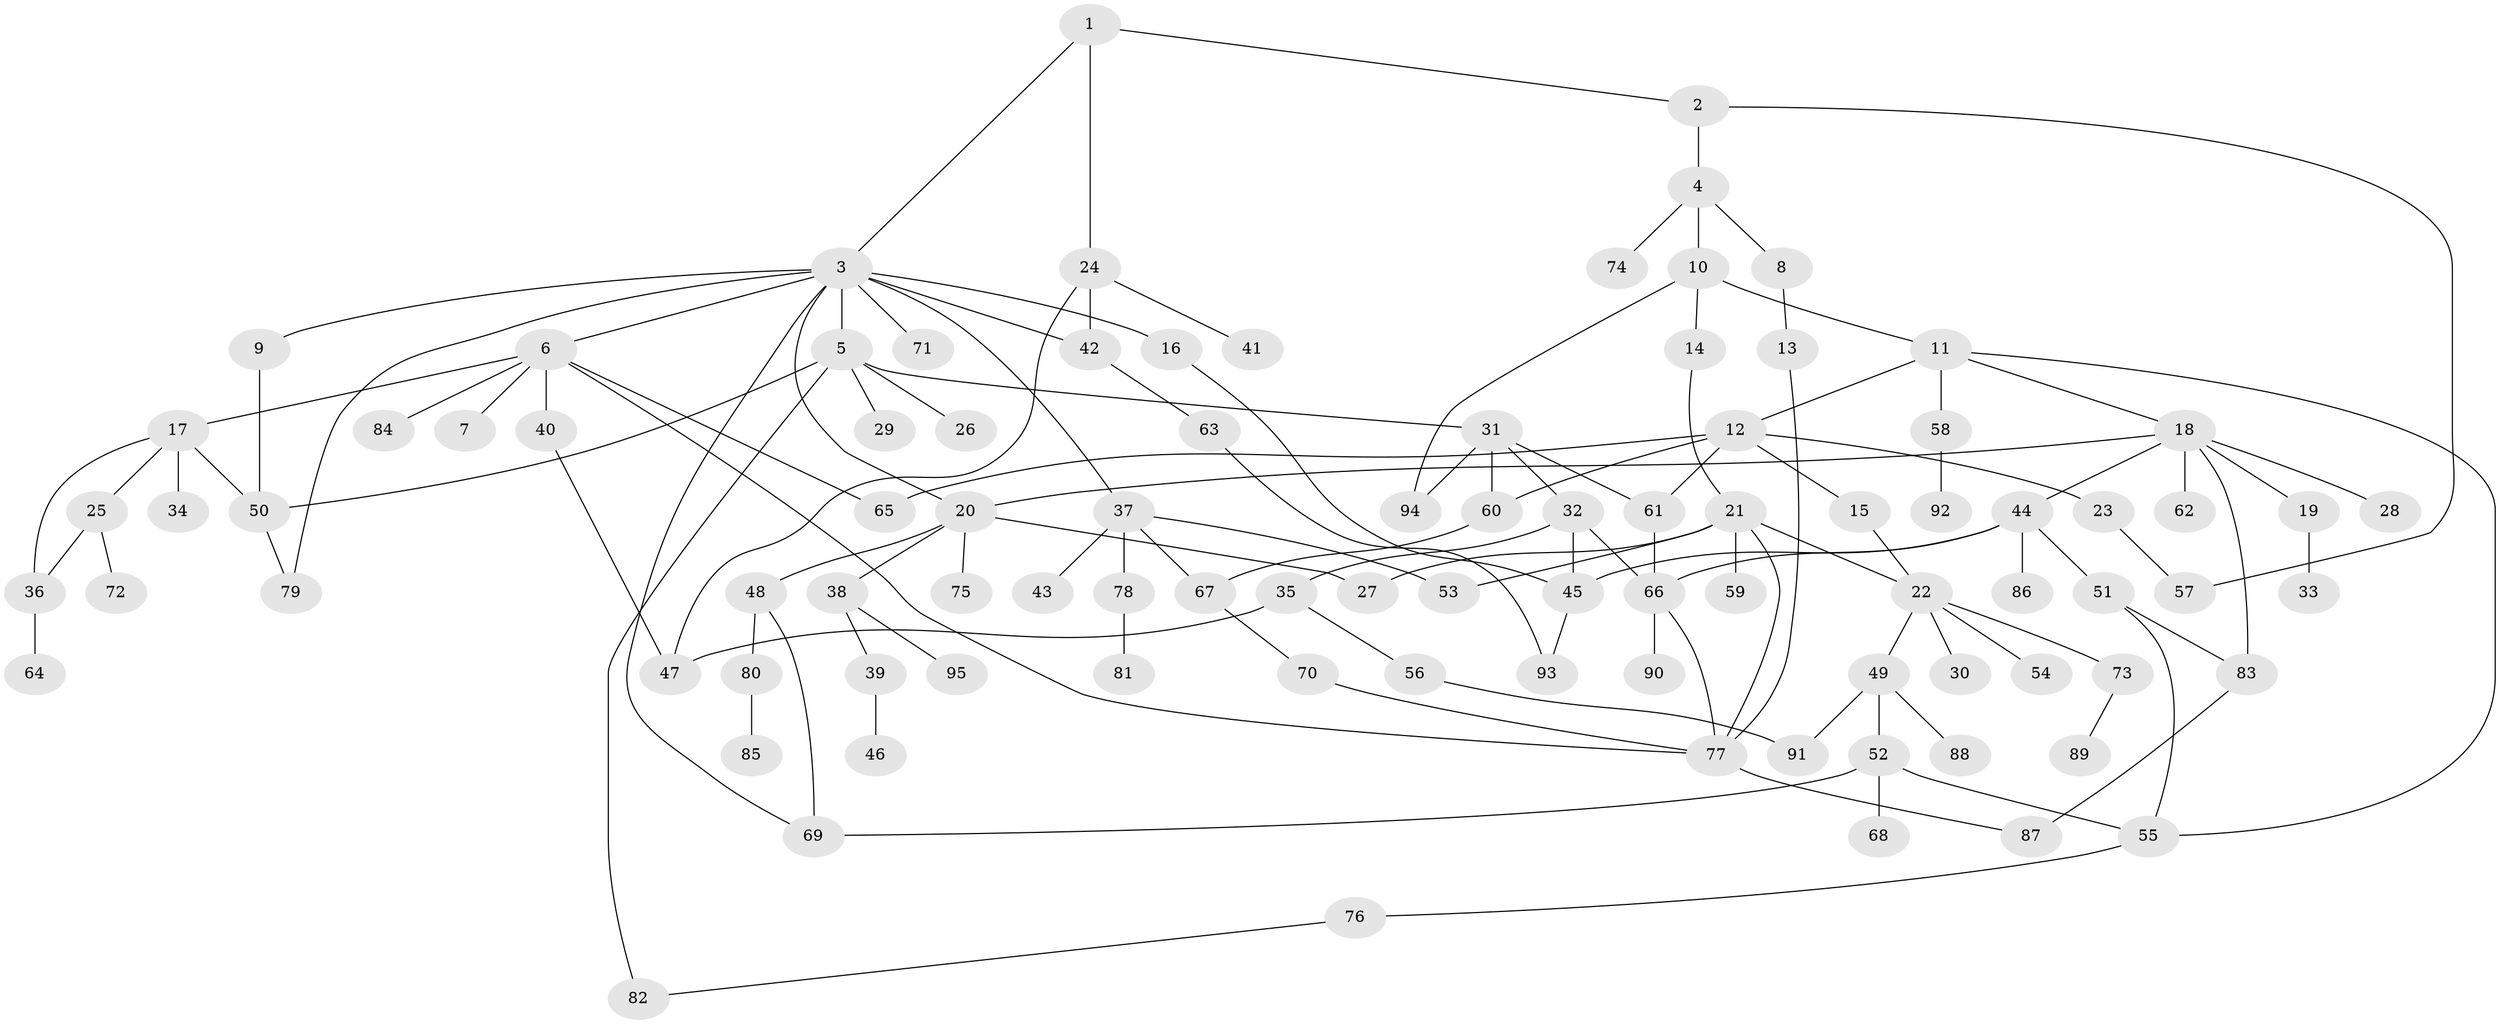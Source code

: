 // Generated by graph-tools (version 1.1) at 2025/13/03/09/25 04:13:18]
// undirected, 95 vertices, 128 edges
graph export_dot {
graph [start="1"]
  node [color=gray90,style=filled];
  1;
  2;
  3;
  4;
  5;
  6;
  7;
  8;
  9;
  10;
  11;
  12;
  13;
  14;
  15;
  16;
  17;
  18;
  19;
  20;
  21;
  22;
  23;
  24;
  25;
  26;
  27;
  28;
  29;
  30;
  31;
  32;
  33;
  34;
  35;
  36;
  37;
  38;
  39;
  40;
  41;
  42;
  43;
  44;
  45;
  46;
  47;
  48;
  49;
  50;
  51;
  52;
  53;
  54;
  55;
  56;
  57;
  58;
  59;
  60;
  61;
  62;
  63;
  64;
  65;
  66;
  67;
  68;
  69;
  70;
  71;
  72;
  73;
  74;
  75;
  76;
  77;
  78;
  79;
  80;
  81;
  82;
  83;
  84;
  85;
  86;
  87;
  88;
  89;
  90;
  91;
  92;
  93;
  94;
  95;
  1 -- 2;
  1 -- 3;
  1 -- 24;
  2 -- 4;
  2 -- 57;
  3 -- 5;
  3 -- 6;
  3 -- 9;
  3 -- 16;
  3 -- 20;
  3 -- 37;
  3 -- 71;
  3 -- 79;
  3 -- 42;
  3 -- 69;
  4 -- 8;
  4 -- 10;
  4 -- 74;
  5 -- 26;
  5 -- 29;
  5 -- 31;
  5 -- 50;
  5 -- 82;
  6 -- 7;
  6 -- 17;
  6 -- 40;
  6 -- 84;
  6 -- 65;
  6 -- 77;
  8 -- 13;
  9 -- 50;
  10 -- 11;
  10 -- 14;
  10 -- 94;
  11 -- 12;
  11 -- 18;
  11 -- 58;
  11 -- 55;
  12 -- 15;
  12 -- 23;
  12 -- 61;
  12 -- 65;
  12 -- 60;
  13 -- 77;
  14 -- 21;
  15 -- 22;
  16 -- 45;
  17 -- 25;
  17 -- 34;
  17 -- 36;
  17 -- 50;
  18 -- 19;
  18 -- 28;
  18 -- 44;
  18 -- 62;
  18 -- 20;
  18 -- 83;
  19 -- 33;
  20 -- 38;
  20 -- 48;
  20 -- 75;
  20 -- 27;
  21 -- 27;
  21 -- 59;
  21 -- 77;
  21 -- 53;
  21 -- 22;
  22 -- 30;
  22 -- 49;
  22 -- 54;
  22 -- 73;
  23 -- 57;
  24 -- 41;
  24 -- 42;
  24 -- 47;
  25 -- 72;
  25 -- 36;
  31 -- 32;
  31 -- 60;
  31 -- 61;
  31 -- 94;
  32 -- 35;
  32 -- 45;
  32 -- 66;
  35 -- 56;
  35 -- 47;
  36 -- 64;
  37 -- 43;
  37 -- 53;
  37 -- 78;
  37 -- 67;
  38 -- 39;
  38 -- 95;
  39 -- 46;
  40 -- 47;
  42 -- 63;
  44 -- 51;
  44 -- 86;
  44 -- 66;
  44 -- 45;
  45 -- 93;
  48 -- 69;
  48 -- 80;
  49 -- 52;
  49 -- 88;
  49 -- 91;
  50 -- 79;
  51 -- 55;
  51 -- 83;
  52 -- 68;
  52 -- 55;
  52 -- 69;
  55 -- 76;
  56 -- 91;
  58 -- 92;
  60 -- 67;
  61 -- 66;
  63 -- 93;
  66 -- 77;
  66 -- 90;
  67 -- 70;
  70 -- 77;
  73 -- 89;
  76 -- 82;
  77 -- 87;
  78 -- 81;
  80 -- 85;
  83 -- 87;
}
